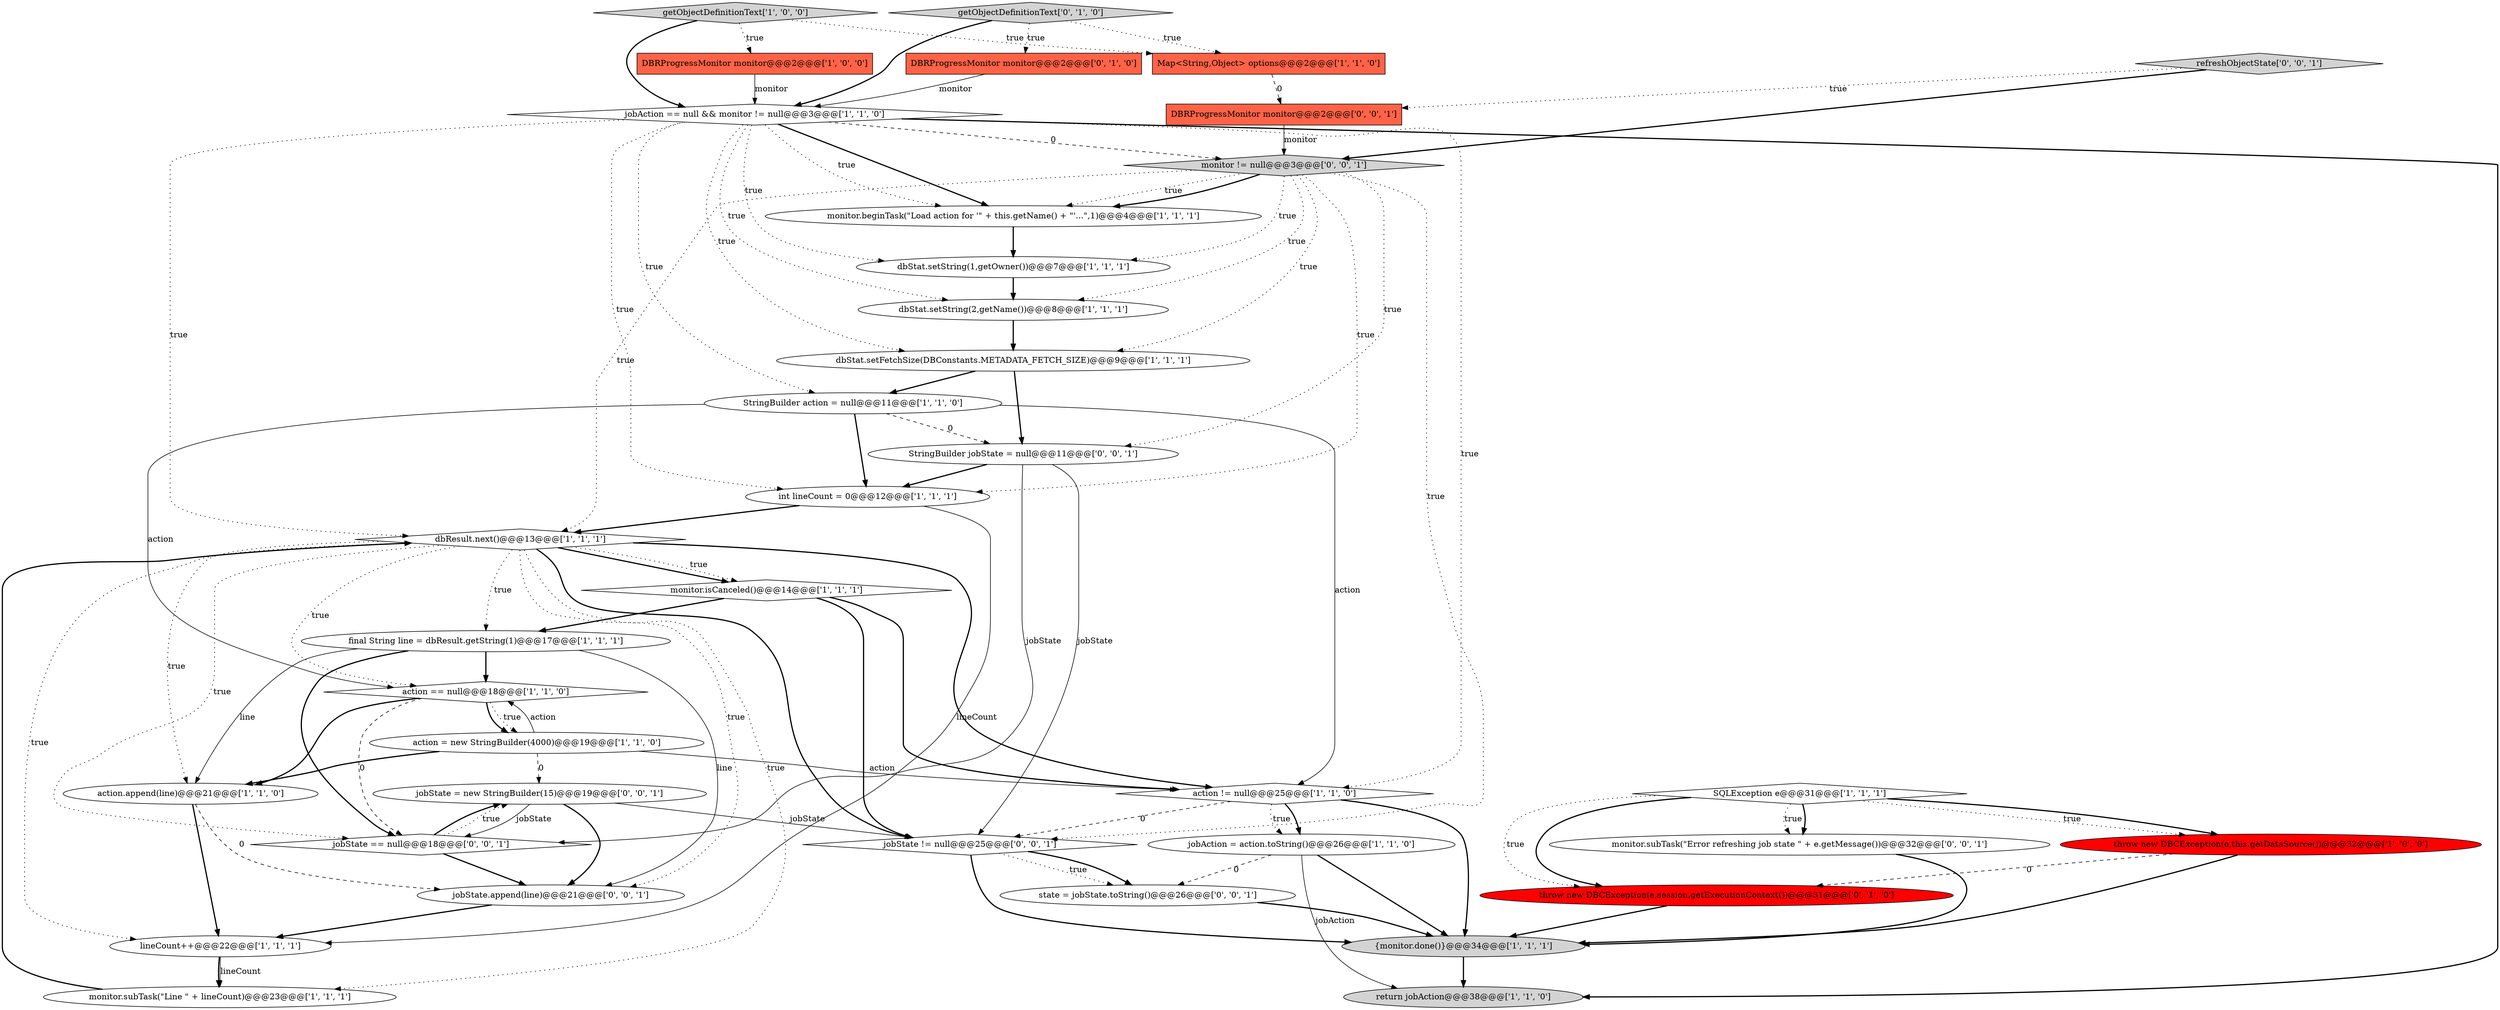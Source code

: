 digraph {
14 [style = filled, label = "dbStat.setString(1,getOwner())@@@7@@@['1', '1', '1']", fillcolor = white, shape = ellipse image = "AAA0AAABBB1BBB"];
11 [style = filled, label = "getObjectDefinitionText['1', '0', '0']", fillcolor = lightgray, shape = diamond image = "AAA0AAABBB1BBB"];
23 [style = filled, label = "throw new DBCException(e,this.getDataSource())@@@32@@@['1', '0', '0']", fillcolor = red, shape = ellipse image = "AAA1AAABBB1BBB"];
16 [style = filled, label = "monitor.isCanceled()@@@14@@@['1', '1', '1']", fillcolor = white, shape = diamond image = "AAA0AAABBB1BBB"];
31 [style = filled, label = "jobState = new StringBuilder(15)@@@19@@@['0', '0', '1']", fillcolor = white, shape = ellipse image = "AAA0AAABBB3BBB"];
10 [style = filled, label = "dbStat.setFetchSize(DBConstants.METADATA_FETCH_SIZE)@@@9@@@['1', '1', '1']", fillcolor = white, shape = ellipse image = "AAA0AAABBB1BBB"];
21 [style = filled, label = "action.append(line)@@@21@@@['1', '1', '0']", fillcolor = white, shape = ellipse image = "AAA0AAABBB1BBB"];
3 [style = filled, label = "{monitor.done()}@@@34@@@['1', '1', '1']", fillcolor = lightgray, shape = ellipse image = "AAA0AAABBB1BBB"];
9 [style = filled, label = "int lineCount = 0@@@12@@@['1', '1', '1']", fillcolor = white, shape = ellipse image = "AAA0AAABBB1BBB"];
6 [style = filled, label = "DBRProgressMonitor monitor@@@2@@@['1', '0', '0']", fillcolor = tomato, shape = box image = "AAA0AAABBB1BBB"];
12 [style = filled, label = "SQLException e@@@31@@@['1', '1', '1']", fillcolor = white, shape = diamond image = "AAA0AAABBB1BBB"];
4 [style = filled, label = "action = new StringBuilder(4000)@@@19@@@['1', '1', '0']", fillcolor = white, shape = ellipse image = "AAA0AAABBB1BBB"];
27 [style = filled, label = "jobState.append(line)@@@21@@@['0', '0', '1']", fillcolor = white, shape = ellipse image = "AAA0AAABBB3BBB"];
17 [style = filled, label = "dbResult.next()@@@13@@@['1', '1', '1']", fillcolor = white, shape = diamond image = "AAA0AAABBB1BBB"];
33 [style = filled, label = "refreshObjectState['0', '0', '1']", fillcolor = lightgray, shape = diamond image = "AAA0AAABBB3BBB"];
32 [style = filled, label = "DBRProgressMonitor monitor@@@2@@@['0', '0', '1']", fillcolor = tomato, shape = box image = "AAA0AAABBB3BBB"];
35 [style = filled, label = "jobState != null@@@25@@@['0', '0', '1']", fillcolor = white, shape = diamond image = "AAA0AAABBB3BBB"];
18 [style = filled, label = "lineCount++@@@22@@@['1', '1', '1']", fillcolor = white, shape = ellipse image = "AAA0AAABBB1BBB"];
22 [style = filled, label = "return jobAction@@@38@@@['1', '1', '0']", fillcolor = lightgray, shape = ellipse image = "AAA0AAABBB1BBB"];
26 [style = filled, label = "throw new DBCException(e,session.getExecutionContext())@@@31@@@['0', '1', '0']", fillcolor = red, shape = ellipse image = "AAA1AAABBB2BBB"];
5 [style = filled, label = "StringBuilder action = null@@@11@@@['1', '1', '0']", fillcolor = white, shape = ellipse image = "AAA0AAABBB1BBB"];
7 [style = filled, label = "action == null@@@18@@@['1', '1', '0']", fillcolor = white, shape = diamond image = "AAA0AAABBB1BBB"];
29 [style = filled, label = "state = jobState.toString()@@@26@@@['0', '0', '1']", fillcolor = white, shape = ellipse image = "AAA0AAABBB3BBB"];
15 [style = filled, label = "dbStat.setString(2,getName())@@@8@@@['1', '1', '1']", fillcolor = white, shape = ellipse image = "AAA0AAABBB1BBB"];
20 [style = filled, label = "action != null@@@25@@@['1', '1', '0']", fillcolor = white, shape = diamond image = "AAA0AAABBB1BBB"];
2 [style = filled, label = "final String line = dbResult.getString(1)@@@17@@@['1', '1', '1']", fillcolor = white, shape = ellipse image = "AAA0AAABBB1BBB"];
24 [style = filled, label = "getObjectDefinitionText['0', '1', '0']", fillcolor = lightgray, shape = diamond image = "AAA0AAABBB2BBB"];
25 [style = filled, label = "DBRProgressMonitor monitor@@@2@@@['0', '1', '0']", fillcolor = tomato, shape = box image = "AAA0AAABBB2BBB"];
36 [style = filled, label = "jobState == null@@@18@@@['0', '0', '1']", fillcolor = white, shape = diamond image = "AAA0AAABBB3BBB"];
13 [style = filled, label = "Map<String,Object> options@@@2@@@['1', '1', '0']", fillcolor = tomato, shape = box image = "AAA0AAABBB1BBB"];
28 [style = filled, label = "monitor.subTask(\"Error refreshing job state \" + e.getMessage())@@@32@@@['0', '0', '1']", fillcolor = white, shape = ellipse image = "AAA0AAABBB3BBB"];
0 [style = filled, label = "jobAction == null && monitor != null@@@3@@@['1', '1', '0']", fillcolor = white, shape = diamond image = "AAA0AAABBB1BBB"];
34 [style = filled, label = "StringBuilder jobState = null@@@11@@@['0', '0', '1']", fillcolor = white, shape = ellipse image = "AAA0AAABBB3BBB"];
30 [style = filled, label = "monitor != null@@@3@@@['0', '0', '1']", fillcolor = lightgray, shape = diamond image = "AAA0AAABBB3BBB"];
19 [style = filled, label = "monitor.subTask(\"Line \" + lineCount)@@@23@@@['1', '1', '1']", fillcolor = white, shape = ellipse image = "AAA0AAABBB1BBB"];
8 [style = filled, label = "jobAction = action.toString()@@@26@@@['1', '1', '0']", fillcolor = white, shape = ellipse image = "AAA0AAABBB1BBB"];
1 [style = filled, label = "monitor.beginTask(\"Load action for '\" + this.getName() + \"'...\",1)@@@4@@@['1', '1', '1']", fillcolor = white, shape = ellipse image = "AAA0AAABBB1BBB"];
6->0 [style = solid, label="monitor"];
18->19 [style = solid, label="lineCount"];
2->27 [style = solid, label="line"];
15->10 [style = bold, label=""];
34->9 [style = bold, label=""];
0->5 [style = dotted, label="true"];
5->9 [style = bold, label=""];
24->25 [style = dotted, label="true"];
5->20 [style = solid, label="action"];
21->18 [style = bold, label=""];
20->35 [style = dashed, label="0"];
8->22 [style = solid, label="jobAction"];
34->36 [style = solid, label="jobState"];
0->30 [style = dashed, label="0"];
2->36 [style = bold, label=""];
17->2 [style = dotted, label="true"];
28->3 [style = bold, label=""];
17->27 [style = dotted, label="true"];
17->16 [style = bold, label=""];
17->20 [style = bold, label=""];
17->35 [style = bold, label=""];
12->28 [style = bold, label=""];
12->23 [style = dotted, label="true"];
0->10 [style = dotted, label="true"];
31->36 [style = solid, label="jobState"];
33->32 [style = dotted, label="true"];
24->0 [style = bold, label=""];
36->31 [style = bold, label=""];
32->30 [style = solid, label="monitor"];
18->19 [style = bold, label=""];
4->21 [style = bold, label=""];
9->17 [style = bold, label=""];
23->3 [style = bold, label=""];
20->3 [style = bold, label=""];
11->13 [style = dotted, label="true"];
36->31 [style = dotted, label="true"];
5->34 [style = dashed, label="0"];
34->35 [style = solid, label="jobState"];
13->32 [style = dashed, label="0"];
25->0 [style = solid, label="monitor"];
17->16 [style = dotted, label="true"];
4->7 [style = solid, label="action"];
20->8 [style = bold, label=""];
10->34 [style = bold, label=""];
31->27 [style = bold, label=""];
33->30 [style = bold, label=""];
30->9 [style = dotted, label="true"];
0->14 [style = dotted, label="true"];
14->15 [style = bold, label=""];
5->7 [style = solid, label="action"];
17->21 [style = dotted, label="true"];
16->20 [style = bold, label=""];
24->13 [style = dotted, label="true"];
35->29 [style = dotted, label="true"];
27->18 [style = bold, label=""];
35->29 [style = bold, label=""];
35->3 [style = bold, label=""];
17->18 [style = dotted, label="true"];
21->27 [style = dashed, label="0"];
30->10 [style = dotted, label="true"];
26->3 [style = bold, label=""];
8->3 [style = bold, label=""];
19->17 [style = bold, label=""];
7->4 [style = bold, label=""];
23->26 [style = dashed, label="0"];
30->34 [style = dotted, label="true"];
30->14 [style = dotted, label="true"];
12->26 [style = dotted, label="true"];
10->5 [style = bold, label=""];
11->6 [style = dotted, label="true"];
0->1 [style = bold, label=""];
17->19 [style = dotted, label="true"];
30->17 [style = dotted, label="true"];
17->36 [style = dotted, label="true"];
0->9 [style = dotted, label="true"];
8->29 [style = dashed, label="0"];
0->1 [style = dotted, label="true"];
9->18 [style = solid, label="lineCount"];
30->1 [style = dotted, label="true"];
30->1 [style = bold, label=""];
0->15 [style = dotted, label="true"];
20->8 [style = dotted, label="true"];
29->3 [style = bold, label=""];
0->20 [style = dotted, label="true"];
4->31 [style = dashed, label="0"];
12->26 [style = bold, label=""];
16->2 [style = bold, label=""];
3->22 [style = bold, label=""];
12->28 [style = dotted, label="true"];
2->21 [style = solid, label="line"];
11->0 [style = bold, label=""];
36->27 [style = bold, label=""];
30->35 [style = dotted, label="true"];
0->22 [style = bold, label=""];
7->4 [style = dotted, label="true"];
31->35 [style = solid, label="jobState"];
7->21 [style = bold, label=""];
0->17 [style = dotted, label="true"];
17->7 [style = dotted, label="true"];
1->14 [style = bold, label=""];
12->23 [style = bold, label=""];
2->7 [style = bold, label=""];
16->35 [style = bold, label=""];
4->20 [style = solid, label="action"];
30->15 [style = dotted, label="true"];
7->36 [style = dashed, label="0"];
}
